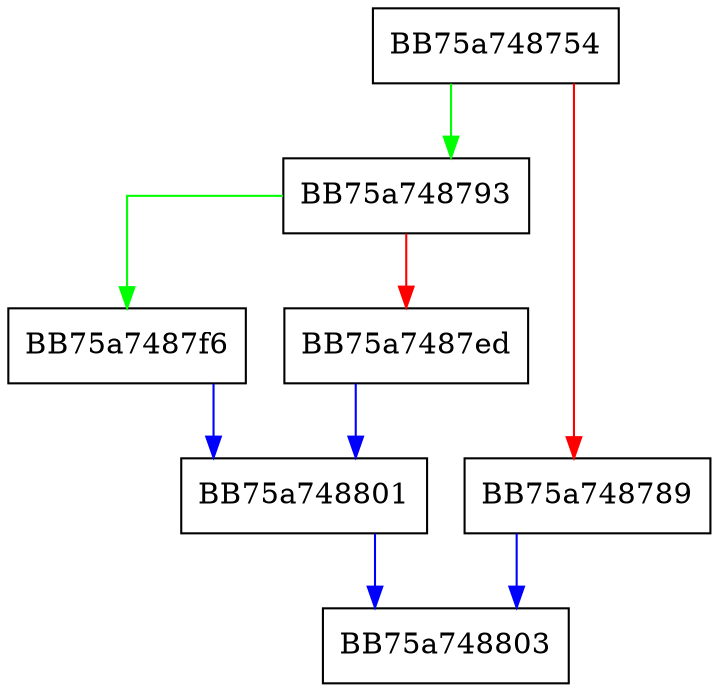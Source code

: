 digraph scan_rpf_elf {
  node [shape="box"];
  graph [splines=ortho];
  BB75a748754 -> BB75a748793 [color="green"];
  BB75a748754 -> BB75a748789 [color="red"];
  BB75a748789 -> BB75a748803 [color="blue"];
  BB75a748793 -> BB75a7487f6 [color="green"];
  BB75a748793 -> BB75a7487ed [color="red"];
  BB75a7487ed -> BB75a748801 [color="blue"];
  BB75a7487f6 -> BB75a748801 [color="blue"];
  BB75a748801 -> BB75a748803 [color="blue"];
}